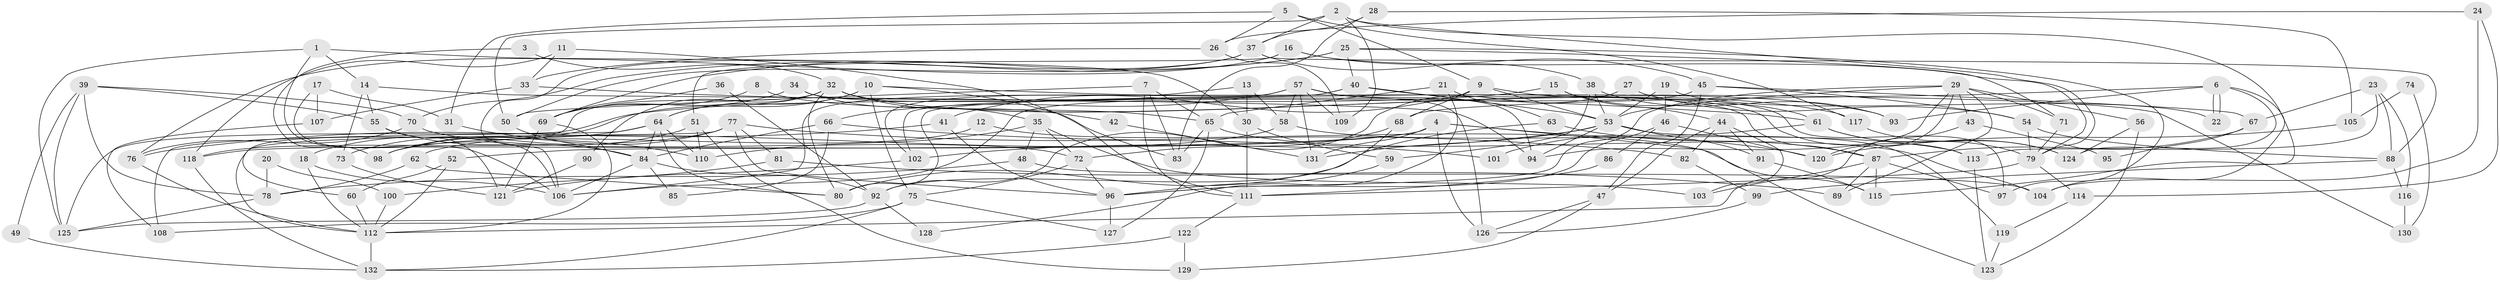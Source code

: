 // coarse degree distribution, {2: 0.13636363636363635, 4: 0.21212121212121213, 7: 0.045454545454545456, 5: 0.10606060606060606, 3: 0.2727272727272727, 6: 0.07575757575757576, 8: 0.045454545454545456, 9: 0.06060606060606061, 15: 0.015151515151515152, 13: 0.015151515151515152, 16: 0.015151515151515152}
// Generated by graph-tools (version 1.1) at 2025/52/03/04/25 21:52:08]
// undirected, 132 vertices, 264 edges
graph export_dot {
graph [start="1"]
  node [color=gray90,style=filled];
  1;
  2;
  3;
  4;
  5;
  6;
  7;
  8;
  9;
  10;
  11;
  12;
  13;
  14;
  15;
  16;
  17;
  18;
  19;
  20;
  21;
  22;
  23;
  24;
  25;
  26;
  27;
  28;
  29;
  30;
  31;
  32;
  33;
  34;
  35;
  36;
  37;
  38;
  39;
  40;
  41;
  42;
  43;
  44;
  45;
  46;
  47;
  48;
  49;
  50;
  51;
  52;
  53;
  54;
  55;
  56;
  57;
  58;
  59;
  60;
  61;
  62;
  63;
  64;
  65;
  66;
  67;
  68;
  69;
  70;
  71;
  72;
  73;
  74;
  75;
  76;
  77;
  78;
  79;
  80;
  81;
  82;
  83;
  84;
  85;
  86;
  87;
  88;
  89;
  90;
  91;
  92;
  93;
  94;
  95;
  96;
  97;
  98;
  99;
  100;
  101;
  102;
  103;
  104;
  105;
  106;
  107;
  108;
  109;
  110;
  111;
  112;
  113;
  114;
  115;
  116;
  117;
  118;
  119;
  120;
  121;
  122;
  123;
  124;
  125;
  126;
  127;
  128;
  129;
  130;
  131;
  132;
  1 -- 125;
  1 -- 14;
  1 -- 30;
  1 -- 106;
  2 -- 37;
  2 -- 79;
  2 -- 50;
  2 -- 109;
  2 -- 115;
  3 -- 98;
  3 -- 32;
  4 -- 118;
  4 -- 126;
  4 -- 52;
  4 -- 120;
  4 -- 123;
  4 -- 131;
  5 -- 26;
  5 -- 9;
  5 -- 31;
  5 -- 117;
  6 -- 104;
  6 -- 22;
  6 -- 22;
  6 -- 68;
  6 -- 93;
  6 -- 124;
  7 -- 50;
  7 -- 65;
  7 -- 83;
  7 -- 111;
  8 -- 65;
  8 -- 69;
  9 -- 41;
  9 -- 97;
  9 -- 53;
  9 -- 68;
  10 -- 64;
  10 -- 75;
  10 -- 18;
  10 -- 83;
  10 -- 130;
  11 -- 118;
  11 -- 111;
  11 -- 33;
  12 -- 98;
  12 -- 115;
  13 -- 58;
  13 -- 106;
  13 -- 30;
  14 -- 94;
  14 -- 55;
  14 -- 73;
  15 -- 44;
  15 -- 61;
  15 -- 125;
  16 -- 79;
  16 -- 45;
  16 -- 51;
  16 -- 76;
  17 -- 106;
  17 -- 107;
  17 -- 31;
  18 -- 106;
  18 -- 112;
  19 -- 53;
  19 -- 46;
  19 -- 22;
  20 -- 100;
  20 -- 78;
  21 -- 63;
  21 -- 65;
  21 -- 128;
  23 -- 113;
  23 -- 88;
  23 -- 67;
  23 -- 116;
  24 -- 26;
  24 -- 104;
  24 -- 114;
  25 -- 70;
  25 -- 40;
  25 -- 69;
  25 -- 71;
  25 -- 97;
  26 -- 109;
  26 -- 33;
  27 -- 92;
  27 -- 54;
  28 -- 83;
  28 -- 37;
  28 -- 105;
  29 -- 71;
  29 -- 94;
  29 -- 43;
  29 -- 53;
  29 -- 56;
  29 -- 89;
  29 -- 96;
  29 -- 120;
  30 -- 59;
  30 -- 111;
  31 -- 110;
  32 -- 64;
  32 -- 60;
  32 -- 42;
  32 -- 80;
  32 -- 90;
  32 -- 93;
  32 -- 117;
  33 -- 61;
  33 -- 107;
  34 -- 35;
  34 -- 69;
  34 -- 87;
  35 -- 72;
  35 -- 110;
  35 -- 48;
  35 -- 103;
  36 -- 92;
  36 -- 69;
  37 -- 50;
  37 -- 38;
  37 -- 88;
  37 -- 106;
  38 -- 93;
  38 -- 53;
  38 -- 59;
  39 -- 70;
  39 -- 55;
  39 -- 49;
  39 -- 78;
  39 -- 125;
  40 -- 53;
  40 -- 113;
  40 -- 80;
  40 -- 102;
  41 -- 76;
  41 -- 96;
  42 -- 131;
  43 -- 112;
  43 -- 95;
  44 -- 47;
  44 -- 91;
  44 -- 82;
  44 -- 103;
  45 -- 67;
  45 -- 106;
  45 -- 47;
  45 -- 54;
  46 -- 96;
  46 -- 120;
  46 -- 86;
  47 -- 126;
  47 -- 129;
  48 -- 78;
  48 -- 104;
  49 -- 132;
  50 -- 84;
  51 -- 110;
  51 -- 73;
  51 -- 129;
  52 -- 112;
  52 -- 60;
  53 -- 91;
  53 -- 94;
  53 -- 102;
  53 -- 119;
  53 -- 131;
  54 -- 79;
  54 -- 88;
  55 -- 121;
  55 -- 84;
  56 -- 124;
  56 -- 123;
  57 -- 102;
  57 -- 131;
  57 -- 58;
  57 -- 66;
  57 -- 94;
  57 -- 109;
  57 -- 126;
  58 -- 62;
  58 -- 113;
  59 -- 96;
  60 -- 112;
  61 -- 124;
  61 -- 79;
  61 -- 101;
  62 -- 78;
  62 -- 80;
  63 -- 87;
  63 -- 80;
  64 -- 80;
  64 -- 84;
  64 -- 98;
  64 -- 108;
  64 -- 110;
  65 -- 127;
  65 -- 83;
  65 -- 104;
  66 -- 84;
  66 -- 85;
  66 -- 101;
  67 -- 87;
  67 -- 95;
  68 -- 72;
  68 -- 92;
  69 -- 121;
  69 -- 112;
  70 -- 76;
  70 -- 72;
  71 -- 79;
  72 -- 96;
  72 -- 75;
  73 -- 121;
  74 -- 130;
  74 -- 105;
  75 -- 132;
  75 -- 108;
  75 -- 127;
  76 -- 112;
  77 -- 96;
  77 -- 112;
  77 -- 81;
  77 -- 82;
  77 -- 98;
  77 -- 118;
  78 -- 125;
  79 -- 114;
  79 -- 111;
  81 -- 89;
  81 -- 100;
  82 -- 99;
  84 -- 92;
  84 -- 106;
  84 -- 85;
  86 -- 111;
  87 -- 103;
  87 -- 89;
  87 -- 97;
  87 -- 115;
  88 -- 99;
  88 -- 116;
  90 -- 121;
  91 -- 115;
  92 -- 125;
  92 -- 128;
  96 -- 127;
  99 -- 126;
  100 -- 112;
  102 -- 121;
  105 -- 120;
  107 -- 108;
  111 -- 122;
  112 -- 132;
  113 -- 123;
  114 -- 119;
  116 -- 130;
  117 -- 124;
  118 -- 132;
  119 -- 123;
  122 -- 129;
  122 -- 132;
}
